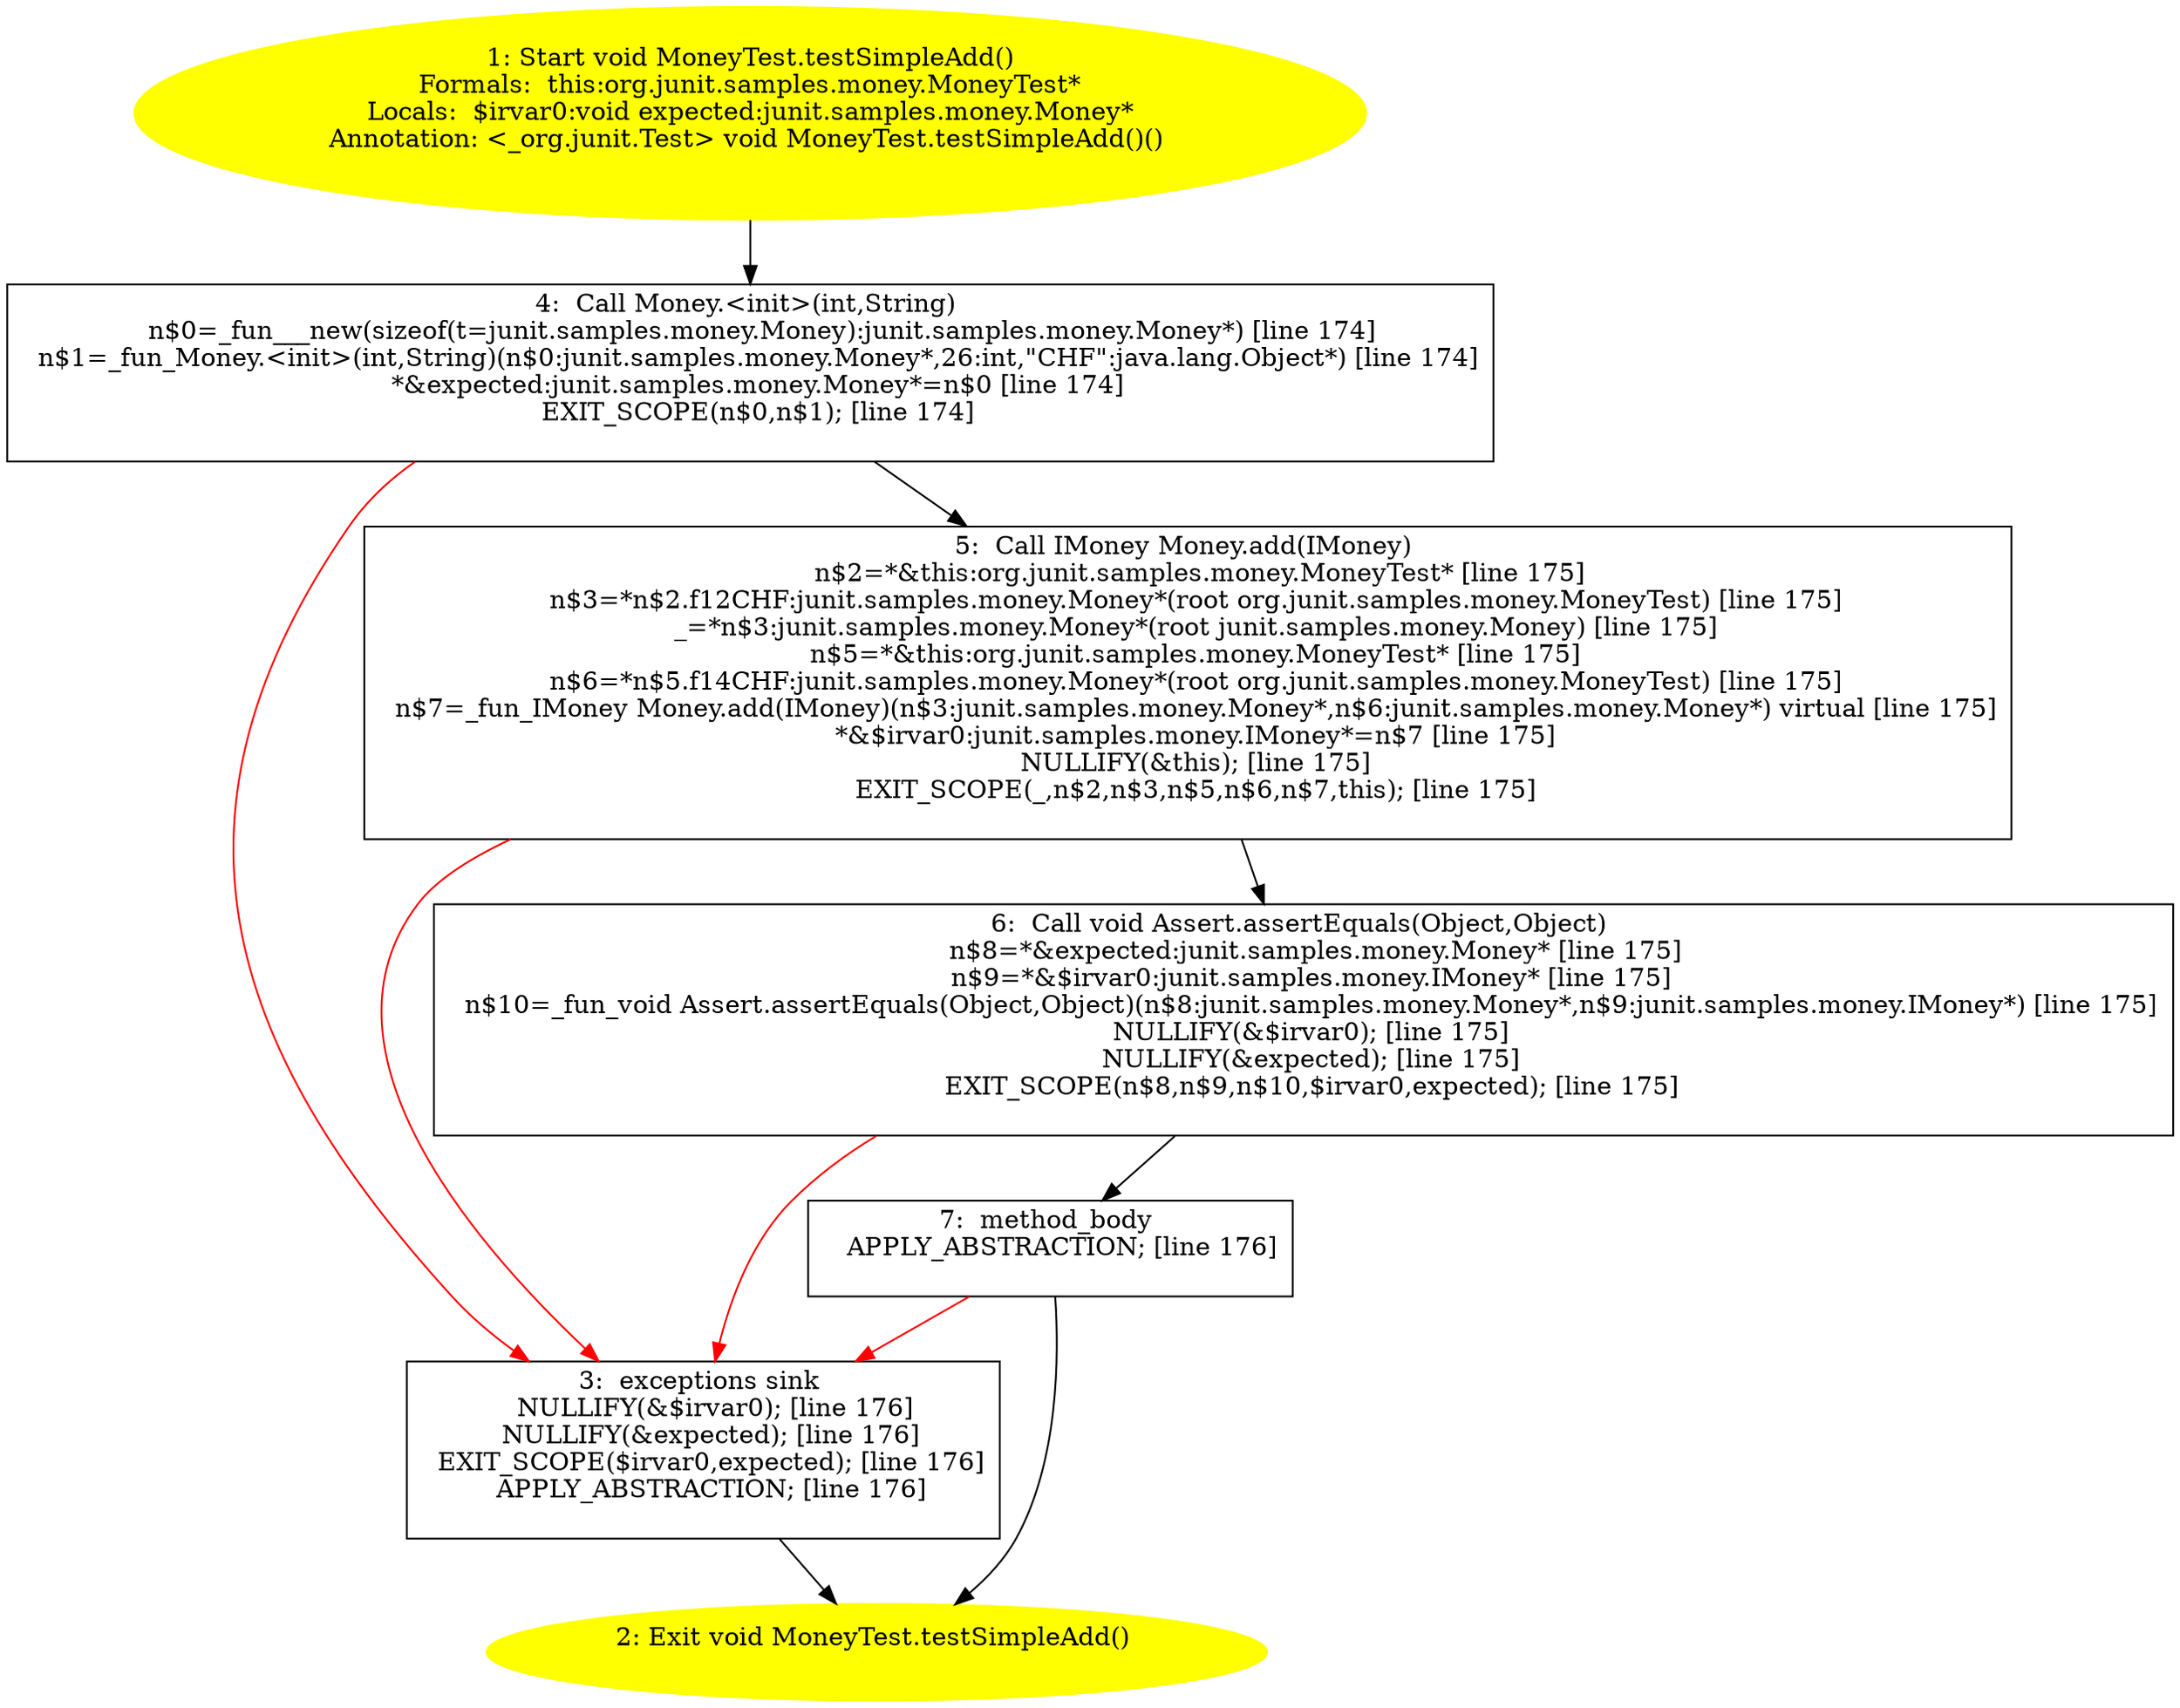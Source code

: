 /* @generated */
digraph cfg {
"org.junit.samples.money.MoneyTest.testSimpleAdd():void.bd990af3601a3a16491c434f67d8e36d_1" [label="1: Start void MoneyTest.testSimpleAdd()\nFormals:  this:org.junit.samples.money.MoneyTest*\nLocals:  $irvar0:void expected:junit.samples.money.Money*\nAnnotation: <_org.junit.Test> void MoneyTest.testSimpleAdd()() \n  " color=yellow style=filled]
	

	 "org.junit.samples.money.MoneyTest.testSimpleAdd():void.bd990af3601a3a16491c434f67d8e36d_1" -> "org.junit.samples.money.MoneyTest.testSimpleAdd():void.bd990af3601a3a16491c434f67d8e36d_4" ;
"org.junit.samples.money.MoneyTest.testSimpleAdd():void.bd990af3601a3a16491c434f67d8e36d_2" [label="2: Exit void MoneyTest.testSimpleAdd() \n  " color=yellow style=filled]
	

"org.junit.samples.money.MoneyTest.testSimpleAdd():void.bd990af3601a3a16491c434f67d8e36d_3" [label="3:  exceptions sink \n   NULLIFY(&$irvar0); [line 176]\n  NULLIFY(&expected); [line 176]\n  EXIT_SCOPE($irvar0,expected); [line 176]\n  APPLY_ABSTRACTION; [line 176]\n " shape="box"]
	

	 "org.junit.samples.money.MoneyTest.testSimpleAdd():void.bd990af3601a3a16491c434f67d8e36d_3" -> "org.junit.samples.money.MoneyTest.testSimpleAdd():void.bd990af3601a3a16491c434f67d8e36d_2" ;
"org.junit.samples.money.MoneyTest.testSimpleAdd():void.bd990af3601a3a16491c434f67d8e36d_4" [label="4:  Call Money.<init>(int,String) \n   n$0=_fun___new(sizeof(t=junit.samples.money.Money):junit.samples.money.Money*) [line 174]\n  n$1=_fun_Money.<init>(int,String)(n$0:junit.samples.money.Money*,26:int,\"CHF\":java.lang.Object*) [line 174]\n  *&expected:junit.samples.money.Money*=n$0 [line 174]\n  EXIT_SCOPE(n$0,n$1); [line 174]\n " shape="box"]
	

	 "org.junit.samples.money.MoneyTest.testSimpleAdd():void.bd990af3601a3a16491c434f67d8e36d_4" -> "org.junit.samples.money.MoneyTest.testSimpleAdd():void.bd990af3601a3a16491c434f67d8e36d_5" ;
	 "org.junit.samples.money.MoneyTest.testSimpleAdd():void.bd990af3601a3a16491c434f67d8e36d_4" -> "org.junit.samples.money.MoneyTest.testSimpleAdd():void.bd990af3601a3a16491c434f67d8e36d_3" [color="red" ];
"org.junit.samples.money.MoneyTest.testSimpleAdd():void.bd990af3601a3a16491c434f67d8e36d_5" [label="5:  Call IMoney Money.add(IMoney) \n   n$2=*&this:org.junit.samples.money.MoneyTest* [line 175]\n  n$3=*n$2.f12CHF:junit.samples.money.Money*(root org.junit.samples.money.MoneyTest) [line 175]\n  _=*n$3:junit.samples.money.Money*(root junit.samples.money.Money) [line 175]\n  n$5=*&this:org.junit.samples.money.MoneyTest* [line 175]\n  n$6=*n$5.f14CHF:junit.samples.money.Money*(root org.junit.samples.money.MoneyTest) [line 175]\n  n$7=_fun_IMoney Money.add(IMoney)(n$3:junit.samples.money.Money*,n$6:junit.samples.money.Money*) virtual [line 175]\n  *&$irvar0:junit.samples.money.IMoney*=n$7 [line 175]\n  NULLIFY(&this); [line 175]\n  EXIT_SCOPE(_,n$2,n$3,n$5,n$6,n$7,this); [line 175]\n " shape="box"]
	

	 "org.junit.samples.money.MoneyTest.testSimpleAdd():void.bd990af3601a3a16491c434f67d8e36d_5" -> "org.junit.samples.money.MoneyTest.testSimpleAdd():void.bd990af3601a3a16491c434f67d8e36d_6" ;
	 "org.junit.samples.money.MoneyTest.testSimpleAdd():void.bd990af3601a3a16491c434f67d8e36d_5" -> "org.junit.samples.money.MoneyTest.testSimpleAdd():void.bd990af3601a3a16491c434f67d8e36d_3" [color="red" ];
"org.junit.samples.money.MoneyTest.testSimpleAdd():void.bd990af3601a3a16491c434f67d8e36d_6" [label="6:  Call void Assert.assertEquals(Object,Object) \n   n$8=*&expected:junit.samples.money.Money* [line 175]\n  n$9=*&$irvar0:junit.samples.money.IMoney* [line 175]\n  n$10=_fun_void Assert.assertEquals(Object,Object)(n$8:junit.samples.money.Money*,n$9:junit.samples.money.IMoney*) [line 175]\n  NULLIFY(&$irvar0); [line 175]\n  NULLIFY(&expected); [line 175]\n  EXIT_SCOPE(n$8,n$9,n$10,$irvar0,expected); [line 175]\n " shape="box"]
	

	 "org.junit.samples.money.MoneyTest.testSimpleAdd():void.bd990af3601a3a16491c434f67d8e36d_6" -> "org.junit.samples.money.MoneyTest.testSimpleAdd():void.bd990af3601a3a16491c434f67d8e36d_7" ;
	 "org.junit.samples.money.MoneyTest.testSimpleAdd():void.bd990af3601a3a16491c434f67d8e36d_6" -> "org.junit.samples.money.MoneyTest.testSimpleAdd():void.bd990af3601a3a16491c434f67d8e36d_3" [color="red" ];
"org.junit.samples.money.MoneyTest.testSimpleAdd():void.bd990af3601a3a16491c434f67d8e36d_7" [label="7:  method_body \n   APPLY_ABSTRACTION; [line 176]\n " shape="box"]
	

	 "org.junit.samples.money.MoneyTest.testSimpleAdd():void.bd990af3601a3a16491c434f67d8e36d_7" -> "org.junit.samples.money.MoneyTest.testSimpleAdd():void.bd990af3601a3a16491c434f67d8e36d_2" ;
	 "org.junit.samples.money.MoneyTest.testSimpleAdd():void.bd990af3601a3a16491c434f67d8e36d_7" -> "org.junit.samples.money.MoneyTest.testSimpleAdd():void.bd990af3601a3a16491c434f67d8e36d_3" [color="red" ];
}
